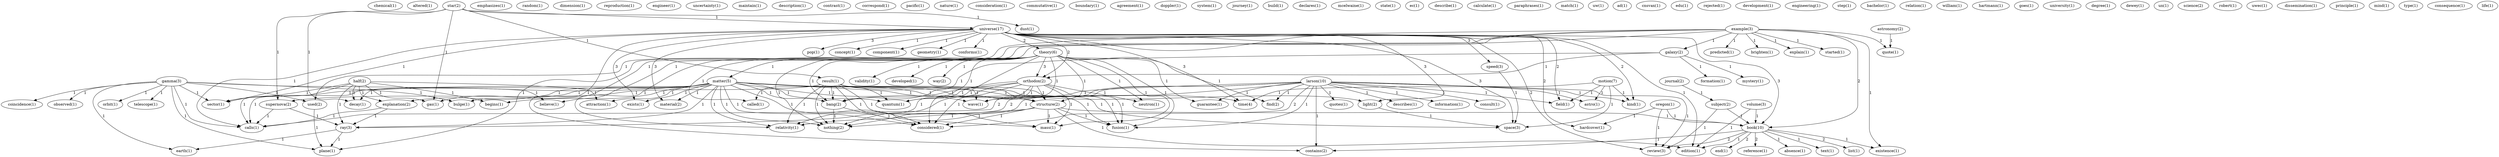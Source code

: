 digraph G {
  chemical [ label="chemical(1)" ];
  altered [ label="altered(1)" ];
  journal [ label="journal(2)" ];
  subject [ label="subject(2)" ];
  emphasizes [ label="emphasizes(1)" ];
  random [ label="random(1)" ];
  example [ label="example(3)" ];
  galaxy [ label="galaxy(2)" ];
  predicted [ label="predicted(1)" ];
  brighten [ label="brighten(1)" ];
  believe [ label="believe(1)" ];
  bulge [ label="bulge(1)" ];
  explain [ label="explain(1)" ];
  started [ label="started(1)" ];
  used [ label="used(2)" ];
  book [ label="book(10)" ];
  existence [ label="existence(1)" ];
  plane [ label="plane(1)" ];
  quote [ label="quote(1)" ];
  dimension [ label="dimension(1)" ];
  mystery [ label="mystery(1)" ];
  orthodox [ label="orthodox(2)" ];
  bang [ label="bang(2)" ];
  formation [ label="formation(1)" ];
  reproduction [ label="reproduction(1)" ];
  volume [ label="volume(3)" ];
  edition [ label="edition(1)" ];
  star [ label="star(2)" ];
  universe [ label="universe(17)" ];
  dust [ label="dust(1)" ];
  result [ label="result(1)" ];
  decay [ label="decay(1)" ];
  supernova [ label="supernova(2)" ];
  gas [ label="gas(1)" ];
  pop [ label="pop(1)" ];
  speed [ label="speed(3)" ];
  theory [ label="theory(6)" ];
  concept [ label="concept(1)" ];
  hardcover [ label="hardcover(1)" ];
  component [ label="component(1)" ];
  geometry [ label="geometry(1)" ];
  exists [ label="exists(1)" ];
  conforms [ label="conforms(1)" ];
  material [ label="material(2)" ];
  light [ label="light(2)" ];
  sector [ label="sector(1)" ];
  review [ label="review(3)" ];
  contains [ label="contains(2)" ];
  calls [ label="calls(1)" ];
  field [ label="field(1)" ];
  space [ label="space(3)" ];
  time [ label="time(4)" ];
  kind [ label="kind(1)" ];
  engineer [ label="engineer(1)" ];
  uncertainty [ label="uncertainty(1)" ];
  maintain [ label="maintain(1)" ];
  description [ label="description(1)" ];
  contrast [ label="contrast(1)" ];
  correspond [ label="correspond(1)" ];
  oregon [ label="oregon(1)" ];
  gamma [ label="gamma(3)" ];
  telescope [ label="telescope(1)" ];
  coincidence [ label="coincidence(1)" ];
  observed [ label="observed(1)" ];
  orbit [ label="orbit(1)" ];
  earth [ label="earth(1)" ];
  pacific [ label="pacific(1)" ];
  matter [ label="matter(5)" ];
  neutron [ label="neutron(1)" ];
  validity [ label="validity(1)" ];
  structure [ label="structure(2)" ];
  quantum [ label="quantum(1)" ];
  relativity [ label="relativity(1)" ];
  mass [ label="mass(1)" ];
  developed [ label="developed(1)" ];
  called [ label="called(1)" ];
  nothing [ label="nothing(2)" ];
  considered [ label="considered(1)" ];
  way [ label="way(2)" ];
  fusion [ label="fusion(1)" ];
  find [ label="find(2)" ];
  guarantee [ label="guarantee(1)" ];
  wave [ label="wave(1)" ];
  half [ label="half(2)" ];
  explanation [ label="explanation(2)" ];
  begins [ label="begins(1)" ];
  attraction [ label="attraction(1)" ];
  ray [ label="ray(3)" ];
  nature [ label="nature(1)" ];
  consideration [ label="consideration(1)" ];
  commutative [ label="commutative(1)" ];
  boundary [ label="boundary(1)" ];
  agreement [ label="agreement(1)" ];
  doppler [ label="doppler(1)" ];
  system [ label="system(1)" ];
  journey [ label="journey(1)" ];
  build [ label="build(1)" ];
  declares [ label="declares(1)" ];
  mcelwaine [ label="mcelwaine(1)" ];
  state [ label="state(1)" ];
  ec [ label="ec(1)" ];
  describe [ label="describe(1)" ];
  calculate [ label="calculate(1)" ];
  paraphrases [ label="paraphrases(1)" ];
  match [ label="match(1)" ];
  uw [ label="uw(1)" ];
  ad [ label="ad(1)" ];
  cnsvax [ label="cnsvax(1)" ];
  edu [ label="edu(1)" ];
  rejected [ label="rejected(1)" ];
  development [ label="development(1)" ];
  engineering [ label="engineering(1)" ];
  end [ label="end(1)" ];
  reference [ label="reference(1)" ];
  absence [ label="absence(1)" ];
  text [ label="text(1)" ];
  list [ label="list(1)" ];
  astronomy [ label="astronomy(2)" ];
  larson [ label="larson(10)" ];
  describes [ label="describes(1)" ];
  information [ label="information(1)" ];
  consult [ label="consult(1)" ];
  quotes [ label="quotes(1)" ];
  astro [ label="astro(1)" ];
  step [ label="step(1)" ];
  bachelor [ label="bachelor(1)" ];
  relation [ label="relation(1)" ];
  william [ label="william(1)" ];
  hartmann [ label="hartmann(1)" ];
  goes [ label="goes(1)" ];
  university [ label="university(1)" ];
  degree [ label="degree(1)" ];
  dewey [ label="dewey(1)" ];
  motion [ label="motion(7)" ];
  un [ label="un(1)" ];
  science [ label="science(2)" ];
  robert [ label="robert(1)" ];
  uwec [ label="uwec(1)" ];
  oregon [ label="oregon(1)" ];
  dissemination [ label="dissemination(1)" ];
  principle [ label="principle(1)" ];
  mind [ label="mind(1)" ];
  type [ label="type(1)" ];
  consequence [ label="consequence(1)" ];
  life [ label="life(1)" ];
  journal -> subject [ label="1" ];
  example -> galaxy [ label="1" ];
  example -> predicted [ label="1" ];
  example -> brighten [ label="1" ];
  example -> believe [ label="1" ];
  example -> bulge [ label="1" ];
  example -> explain [ label="1" ];
  example -> started [ label="1" ];
  example -> used [ label="1" ];
  example -> book [ label="2" ];
  example -> existence [ label="1" ];
  example -> plane [ label="1" ];
  example -> quote [ label="1" ];
  galaxy -> mystery [ label="1" ];
  galaxy -> orthodox [ label="1" ];
  galaxy -> bang [ label="1" ];
  galaxy -> formation [ label="1" ];
  volume -> book [ label="1" ];
  volume -> edition [ label="1" ];
  star -> universe [ label="1" ];
  star -> dust [ label="1" ];
  star -> result [ label="1" ];
  star -> decay [ label="1" ];
  star -> supernova [ label="1" ];
  star -> gas [ label="1" ];
  universe -> pop [ label="3" ];
  universe -> speed [ label="3" ];
  universe -> theory [ label="2" ];
  universe -> concept [ label="1" ];
  universe -> hardcover [ label="2" ];
  universe -> component [ label="1" ];
  universe -> geometry [ label="1" ];
  universe -> exists [ label="3" ];
  universe -> conforms [ label="1" ];
  universe -> orthodox [ label="2" ];
  universe -> material [ label="3" ];
  universe -> light [ label="3" ];
  universe -> sector [ label="1" ];
  universe -> book [ label="3" ];
  universe -> edition [ label="1" ];
  universe -> review [ label="2" ];
  universe -> contains [ label="1" ];
  universe -> calls [ label="1" ];
  universe -> field [ label="2" ];
  universe -> space [ label="3" ];
  universe -> time [ label="3" ];
  universe -> kind [ label="2" ];
  speed -> space [ label="1" ];
  oregon -> hardcover [ label="1" ];
  oregon -> book [ label="1" ];
  oregon -> review [ label="1" ];
  gamma -> believe [ label="1" ];
  gamma -> bulge [ label="1" ];
  gamma -> telescope [ label="1" ];
  gamma -> used [ label="1" ];
  gamma -> coincidence [ label="1" ];
  gamma -> sector [ label="1" ];
  gamma -> observed [ label="1" ];
  gamma -> calls [ label="1" ];
  gamma -> orbit [ label="1" ];
  gamma -> plane [ label="1" ];
  gamma -> earth [ label="1" ];
  theory -> matter [ label="1" ];
  theory -> orthodox [ label="3" ];
  theory -> neutron [ label="1" ];
  theory -> bang [ label="1" ];
  theory -> validity [ label="1" ];
  theory -> structure [ label="1" ];
  theory -> quantum [ label="1" ];
  theory -> relativity [ label="1" ];
  theory -> mass [ label="1" ];
  theory -> developed [ label="1" ];
  theory -> called [ label="1" ];
  theory -> nothing [ label="1" ];
  theory -> considered [ label="1" ];
  theory -> way [ label="1" ];
  theory -> fusion [ label="1" ];
  theory -> find [ label="1" ];
  theory -> guarantee [ label="1" ];
  theory -> wave [ label="1" ];
  half -> sector [ label="1" ];
  half -> explanation [ label="1" ];
  half -> begins [ label="1" ];
  half -> decay [ label="1" ];
  half -> calls [ label="1" ];
  half -> gas [ label="1" ];
  half -> attraction [ label="1" ];
  half -> ray [ label="1" ];
  subject -> book [ label="1" ];
  subject -> review [ label="1" ];
  matter -> exists [ label="1" ];
  matter -> material [ label="1" ];
  matter -> light [ label="1" ];
  matter -> bang [ label="1" ];
  matter -> sector [ label="1" ];
  matter -> explanation [ label="1" ];
  matter -> structure [ label="1" ];
  matter -> quantum [ label="1" ];
  matter -> relativity [ label="1" ];
  matter -> mass [ label="1" ];
  matter -> begins [ label="1" ];
  matter -> decay [ label="1" ];
  matter -> nothing [ label="1" ];
  matter -> calls [ label="1" ];
  matter -> space [ label="1" ];
  matter -> considered [ label="1" ];
  matter -> gas [ label="1" ];
  matter -> fusion [ label="1" ];
  matter -> attraction [ label="1" ];
  matter -> time [ label="1" ];
  matter -> ray [ label="1" ];
  matter -> wave [ label="1" ];
  orthodox -> neutron [ label="1" ];
  orthodox -> bang [ label="1" ];
  orthodox -> structure [ label="1" ];
  orthodox -> quantum [ label="1" ];
  orthodox -> relativity [ label="1" ];
  orthodox -> mass [ label="1" ];
  orthodox -> nothing [ label="1" ];
  orthodox -> considered [ label="1" ];
  orthodox -> fusion [ label="1" ];
  orthodox -> wave [ label="1" ];
  result -> bang [ label="1" ];
  result -> structure [ label="1" ];
  result -> quantum [ label="1" ];
  result -> relativity [ label="1" ];
  result -> mass [ label="1" ];
  result -> called [ label="1" ];
  result -> nothing [ label="1" ];
  result -> supernova [ label="1" ];
  result -> considered [ label="1" ];
  result -> fusion [ label="1" ];
  result -> wave [ label="1" ];
  light -> space [ label="1" ];
  bang -> nothing [ label="1" ];
  bang -> considered [ label="1" ];
  used -> plane [ label="1" ];
  explanation -> calls [ label="1" ];
  explanation -> ray [ label="1" ];
  structure -> relativity [ label="1" ];
  structure -> mass [ label="1" ];
  structure -> book [ label="1" ];
  structure -> edition [ label="1" ];
  structure -> nothing [ label="1" ];
  structure -> considered [ label="1" ];
  structure -> fusion [ label="1" ];
  book -> end [ label="2" ];
  book -> edition [ label="1" ];
  book -> reference [ label="2" ];
  book -> absence [ label="1" ];
  book -> review [ label="2" ];
  book -> contains [ label="1" ];
  book -> text [ label="1" ];
  book -> existence [ label="1" ];
  book -> list [ label="2" ];
  astronomy -> quote [ label="1" ];
  larson -> nothing [ label="1" ];
  larson -> describes [ label="1" ];
  larson -> review [ label="1" ];
  larson -> contains [ label="1" ];
  larson -> calls [ label="2" ];
  larson -> field [ label="1" ];
  larson -> considered [ label="2" ];
  larson -> information [ label="1" ];
  larson -> fusion [ label="1" ];
  larson -> consult [ label="1" ];
  larson -> find [ label="1" ];
  larson -> ray [ label="2" ];
  larson -> quotes [ label="1" ];
  larson -> astro [ label="1" ];
  larson -> kind [ label="1" ];
  larson -> guarantee [ label="1" ];
  larson -> wave [ label="1" ];
  supernova -> calls [ label="1" ];
  supernova -> ray [ label="1" ];
  motion -> field [ label="1" ];
  motion -> space [ label="1" ];
  motion -> time [ label="1" ];
  motion -> astro [ label="1" ];
  motion -> kind [ label="1" ];
  ray -> plane [ label="1" ];
  ray -> earth [ label="1" ];
}
